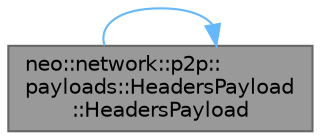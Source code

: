 digraph "neo::network::p2p::payloads::HeadersPayload::HeadersPayload"
{
 // LATEX_PDF_SIZE
  bgcolor="transparent";
  edge [fontname=Helvetica,fontsize=10,labelfontname=Helvetica,labelfontsize=10];
  node [fontname=Helvetica,fontsize=10,shape=box,height=0.2,width=0.4];
  rankdir="LR";
  Node1 [id="Node000001",label="neo::network::p2p::\lpayloads::HeadersPayload\l::HeadersPayload",height=0.2,width=0.4,color="gray40", fillcolor="grey60", style="filled", fontcolor="black",tooltip="Constructs a HeadersPayload."];
  Node1 -> Node1 [id="edge1_Node000001_Node000001",color="steelblue1",style="solid",tooltip=" "];
}
